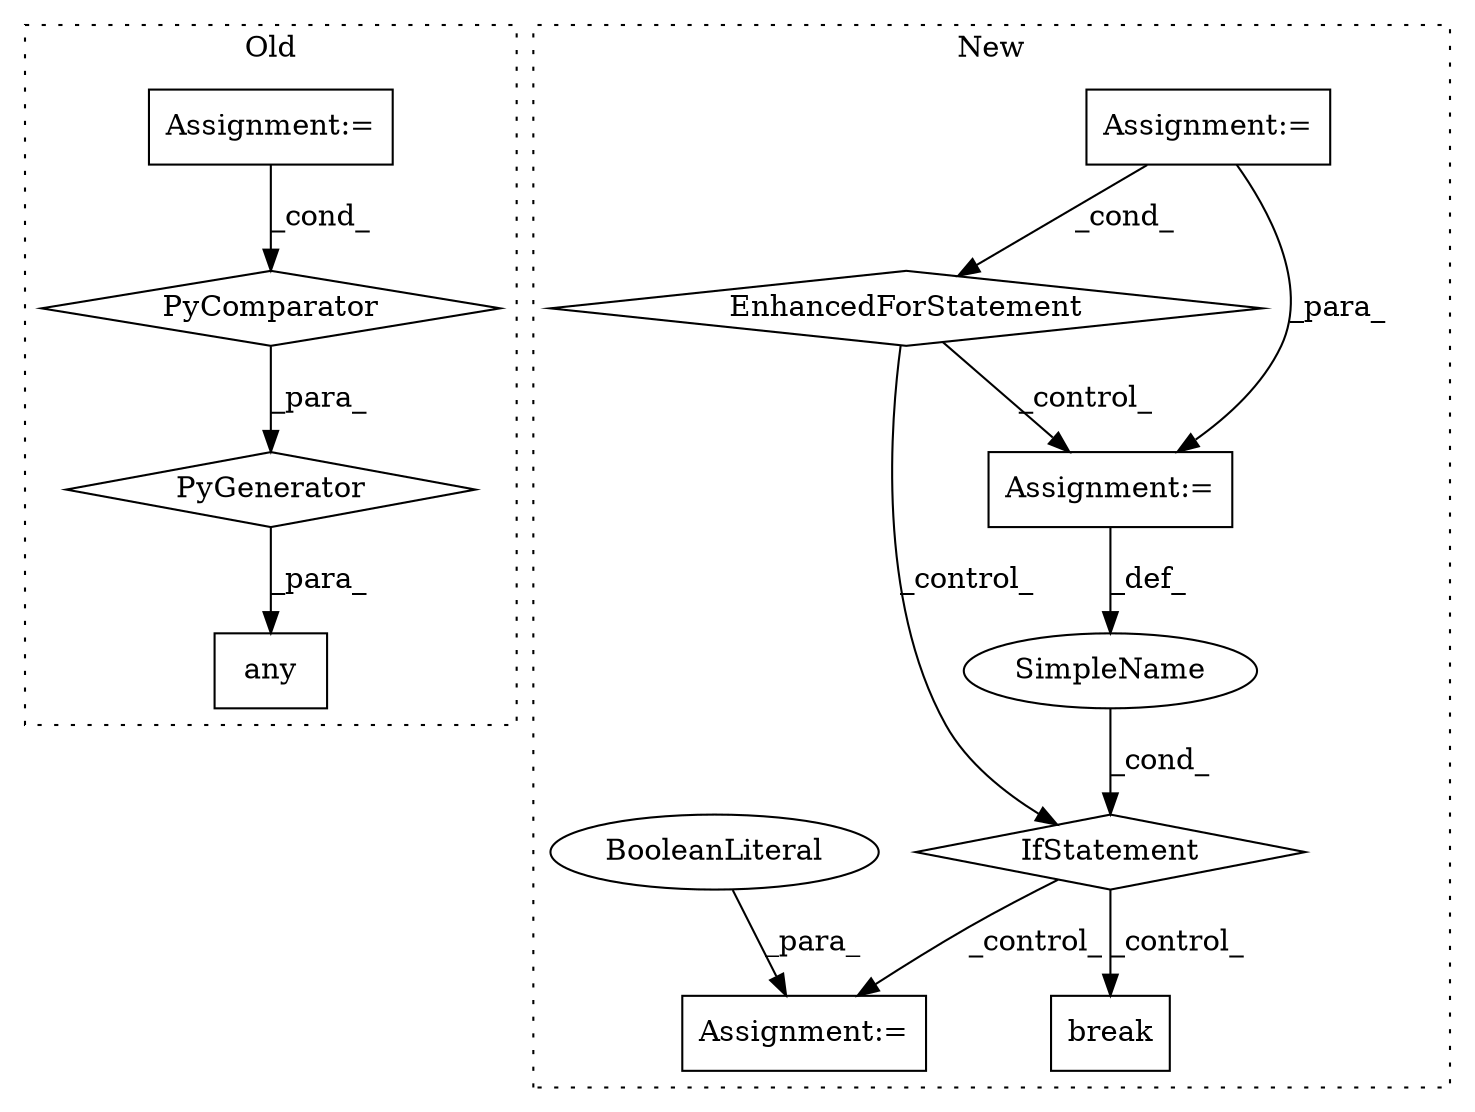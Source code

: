 digraph G {
subgraph cluster0 {
1 [label="any" a="32" s="2256,2378" l="13,-3" shape="box"];
7 [label="PyGenerator" a="107" s="2269" l="109" shape="diamond"];
8 [label="PyComparator" a="113" s="2340" l="32" shape="diamond"];
9 [label="Assignment:=" a="7" s="2340" l="32" shape="box"];
label = "Old";
style="dotted";
}
subgraph cluster1 {
2 [label="break" a="10" s="2975" l="6" shape="box"];
3 [label="Assignment:=" a="7" s="2688,2792" l="61,2" shape="box"];
4 [label="EnhancedForStatement" a="70" s="2688,2792" l="61,2" shape="diamond"];
5 [label="IfStatement" a="25" s="2914,2932" l="4,2" shape="diamond"];
6 [label="SimpleName" a="42" s="" l="" shape="ellipse"];
10 [label="Assignment:=" a="7" s="2955" l="1" shape="box"];
11 [label="BooleanLiteral" a="9" s="2956" l="5" shape="ellipse"];
12 [label="Assignment:=" a="7" s="2868" l="1" shape="box"];
label = "New";
style="dotted";
}
3 -> 4 [label="_cond_"];
3 -> 12 [label="_para_"];
4 -> 5 [label="_control_"];
4 -> 12 [label="_control_"];
5 -> 2 [label="_control_"];
5 -> 10 [label="_control_"];
6 -> 5 [label="_cond_"];
7 -> 1 [label="_para_"];
8 -> 7 [label="_para_"];
9 -> 8 [label="_cond_"];
11 -> 10 [label="_para_"];
12 -> 6 [label="_def_"];
}